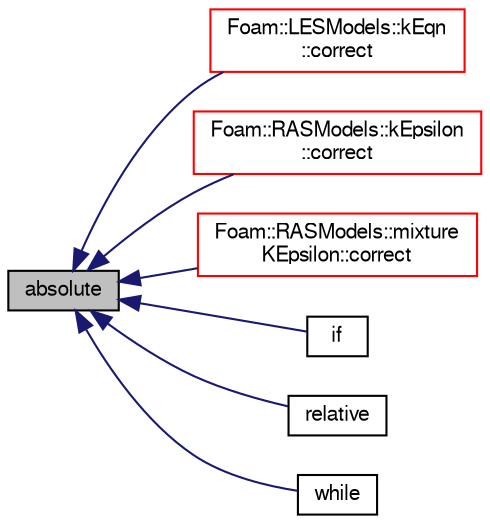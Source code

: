 digraph "absolute"
{
  bgcolor="transparent";
  edge [fontname="FreeSans",fontsize="10",labelfontname="FreeSans",labelfontsize="10"];
  node [fontname="FreeSans",fontsize="10",shape=record];
  rankdir="LR";
  Node17559 [label="absolute",height=0.2,width=0.4,color="black", fillcolor="grey75", style="filled", fontcolor="black"];
  Node17559 -> Node17560 [dir="back",color="midnightblue",fontsize="10",style="solid",fontname="FreeSans"];
  Node17560 [label="Foam::LESModels::kEqn\l::correct",height=0.2,width=0.4,color="red",URL="$a31210.html#a3ae44b28050c3aa494c1d8e18cf618c1",tooltip="Correct Eddy-Viscosity and related properties. "];
  Node17559 -> Node17562 [dir="back",color="midnightblue",fontsize="10",style="solid",fontname="FreeSans"];
  Node17562 [label="Foam::RASModels::kEpsilon\l::correct",height=0.2,width=0.4,color="red",URL="$a31302.html#a3ae44b28050c3aa494c1d8e18cf618c1",tooltip="Solve the turbulence equations and correct the turbulence viscosity. "];
  Node17559 -> Node17566 [dir="back",color="midnightblue",fontsize="10",style="solid",fontname="FreeSans"];
  Node17566 [label="Foam::RASModels::mixture\lKEpsilon::correct",height=0.2,width=0.4,color="red",URL="$a31190.html#a3ae44b28050c3aa494c1d8e18cf618c1",tooltip="Solve the turbulence equations and correct the turbulence viscosity. "];
  Node17559 -> Node17568 [dir="back",color="midnightblue",fontsize="10",style="solid",fontname="FreeSans"];
  Node17568 [label="if",height=0.2,width=0.4,color="black",URL="$a38369.html#a5cfa46c5a5f5268b0c52864fef203093"];
  Node17559 -> Node17569 [dir="back",color="midnightblue",fontsize="10",style="solid",fontname="FreeSans"];
  Node17569 [label="relative",height=0.2,width=0.4,color="black",URL="$a21134.html#ae6d0ce0ddcc1862b63ec30e39f2a5087",tooltip="Return the given absolute flux in relative form. "];
  Node17559 -> Node17570 [dir="back",color="midnightblue",fontsize="10",style="solid",fontname="FreeSans"];
  Node17570 [label="while",height=0.2,width=0.4,color="black",URL="$a38054.html#ab13470e79e249d04c443bf59be9ff31d"];
}
